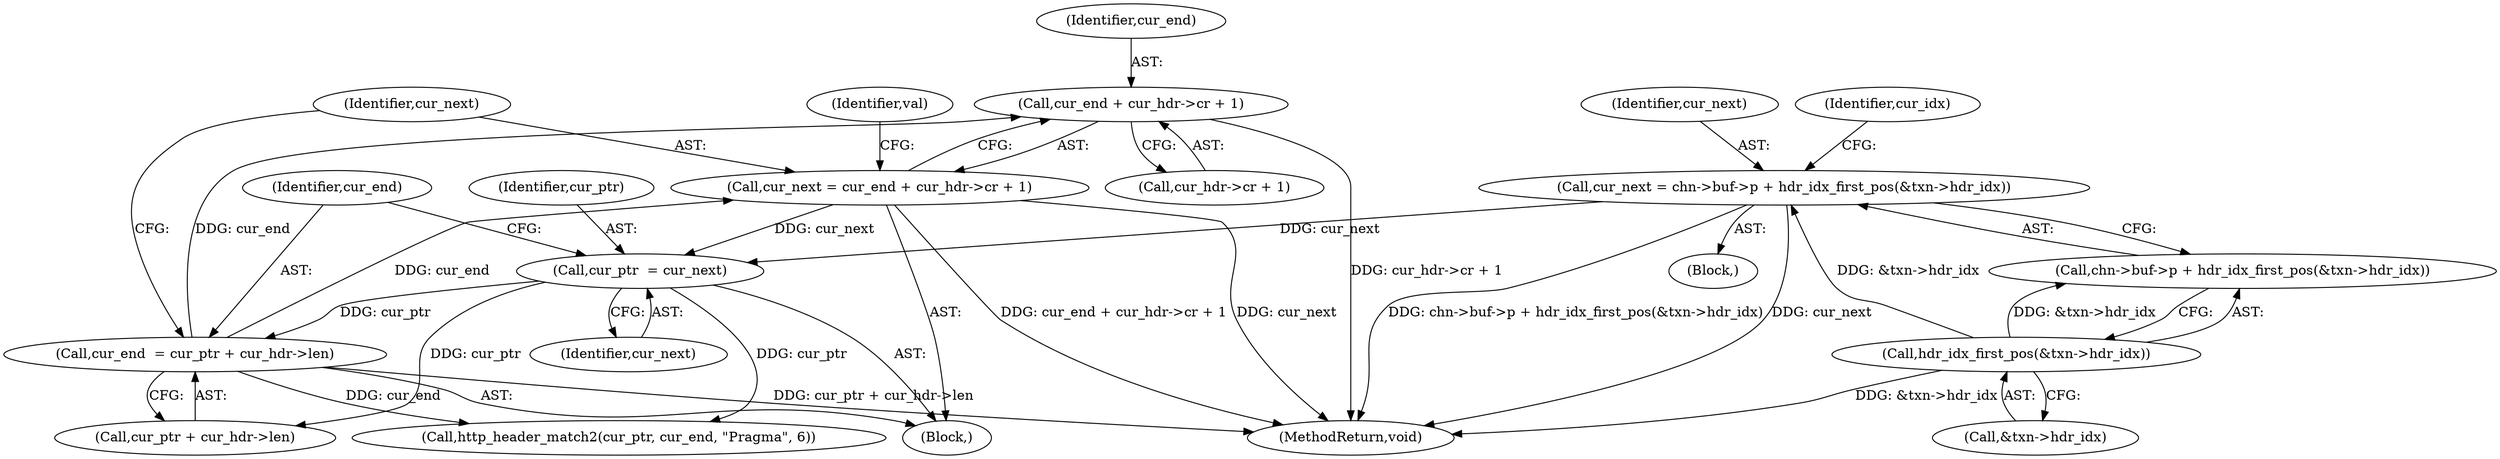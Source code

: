 digraph "0_haproxy_17514045e5d934dede62116216c1b016fe23dd06@pointer" {
"1000192" [label="(Call,cur_end + cur_hdr->cr + 1)"];
"1000183" [label="(Call,cur_end  = cur_ptr + cur_hdr->len)"];
"1000180" [label="(Call,cur_ptr  = cur_next)"];
"1000190" [label="(Call,cur_next = cur_end + cur_hdr->cr + 1)"];
"1000142" [label="(Call,cur_next = chn->buf->p + hdr_idx_first_pos(&txn->hdr_idx))"];
"1000150" [label="(Call,hdr_idx_first_pos(&txn->hdr_idx))"];
"1000108" [label="(Block,)"];
"1000184" [label="(Identifier,cur_end)"];
"1000382" [label="(MethodReturn,void)"];
"1000142" [label="(Call,cur_next = chn->buf->p + hdr_idx_first_pos(&txn->hdr_idx))"];
"1000182" [label="(Identifier,cur_next)"];
"1000151" [label="(Call,&txn->hdr_idx)"];
"1000157" [label="(Identifier,cur_idx)"];
"1000167" [label="(Block,)"];
"1000180" [label="(Call,cur_ptr  = cur_next)"];
"1000194" [label="(Call,cur_hdr->cr + 1)"];
"1000144" [label="(Call,chn->buf->p + hdr_idx_first_pos(&txn->hdr_idx))"];
"1000193" [label="(Identifier,cur_end)"];
"1000191" [label="(Identifier,cur_next)"];
"1000190" [label="(Call,cur_next = cur_end + cur_hdr->cr + 1)"];
"1000150" [label="(Call,hdr_idx_first_pos(&txn->hdr_idx))"];
"1000200" [label="(Identifier,val)"];
"1000192" [label="(Call,cur_end + cur_hdr->cr + 1)"];
"1000183" [label="(Call,cur_end  = cur_ptr + cur_hdr->len)"];
"1000185" [label="(Call,cur_ptr + cur_hdr->len)"];
"1000201" [label="(Call,http_header_match2(cur_ptr, cur_end, \"Pragma\", 6))"];
"1000181" [label="(Identifier,cur_ptr)"];
"1000143" [label="(Identifier,cur_next)"];
"1000192" -> "1000190"  [label="AST: "];
"1000192" -> "1000194"  [label="CFG: "];
"1000193" -> "1000192"  [label="AST: "];
"1000194" -> "1000192"  [label="AST: "];
"1000190" -> "1000192"  [label="CFG: "];
"1000192" -> "1000382"  [label="DDG: cur_hdr->cr + 1"];
"1000183" -> "1000192"  [label="DDG: cur_end"];
"1000183" -> "1000167"  [label="AST: "];
"1000183" -> "1000185"  [label="CFG: "];
"1000184" -> "1000183"  [label="AST: "];
"1000185" -> "1000183"  [label="AST: "];
"1000191" -> "1000183"  [label="CFG: "];
"1000183" -> "1000382"  [label="DDG: cur_ptr + cur_hdr->len"];
"1000180" -> "1000183"  [label="DDG: cur_ptr"];
"1000183" -> "1000190"  [label="DDG: cur_end"];
"1000183" -> "1000201"  [label="DDG: cur_end"];
"1000180" -> "1000167"  [label="AST: "];
"1000180" -> "1000182"  [label="CFG: "];
"1000181" -> "1000180"  [label="AST: "];
"1000182" -> "1000180"  [label="AST: "];
"1000184" -> "1000180"  [label="CFG: "];
"1000190" -> "1000180"  [label="DDG: cur_next"];
"1000142" -> "1000180"  [label="DDG: cur_next"];
"1000180" -> "1000185"  [label="DDG: cur_ptr"];
"1000180" -> "1000201"  [label="DDG: cur_ptr"];
"1000190" -> "1000167"  [label="AST: "];
"1000191" -> "1000190"  [label="AST: "];
"1000200" -> "1000190"  [label="CFG: "];
"1000190" -> "1000382"  [label="DDG: cur_next"];
"1000190" -> "1000382"  [label="DDG: cur_end + cur_hdr->cr + 1"];
"1000142" -> "1000108"  [label="AST: "];
"1000142" -> "1000144"  [label="CFG: "];
"1000143" -> "1000142"  [label="AST: "];
"1000144" -> "1000142"  [label="AST: "];
"1000157" -> "1000142"  [label="CFG: "];
"1000142" -> "1000382"  [label="DDG: chn->buf->p + hdr_idx_first_pos(&txn->hdr_idx)"];
"1000142" -> "1000382"  [label="DDG: cur_next"];
"1000150" -> "1000142"  [label="DDG: &txn->hdr_idx"];
"1000150" -> "1000144"  [label="AST: "];
"1000150" -> "1000151"  [label="CFG: "];
"1000151" -> "1000150"  [label="AST: "];
"1000144" -> "1000150"  [label="CFG: "];
"1000150" -> "1000382"  [label="DDG: &txn->hdr_idx"];
"1000150" -> "1000144"  [label="DDG: &txn->hdr_idx"];
}
